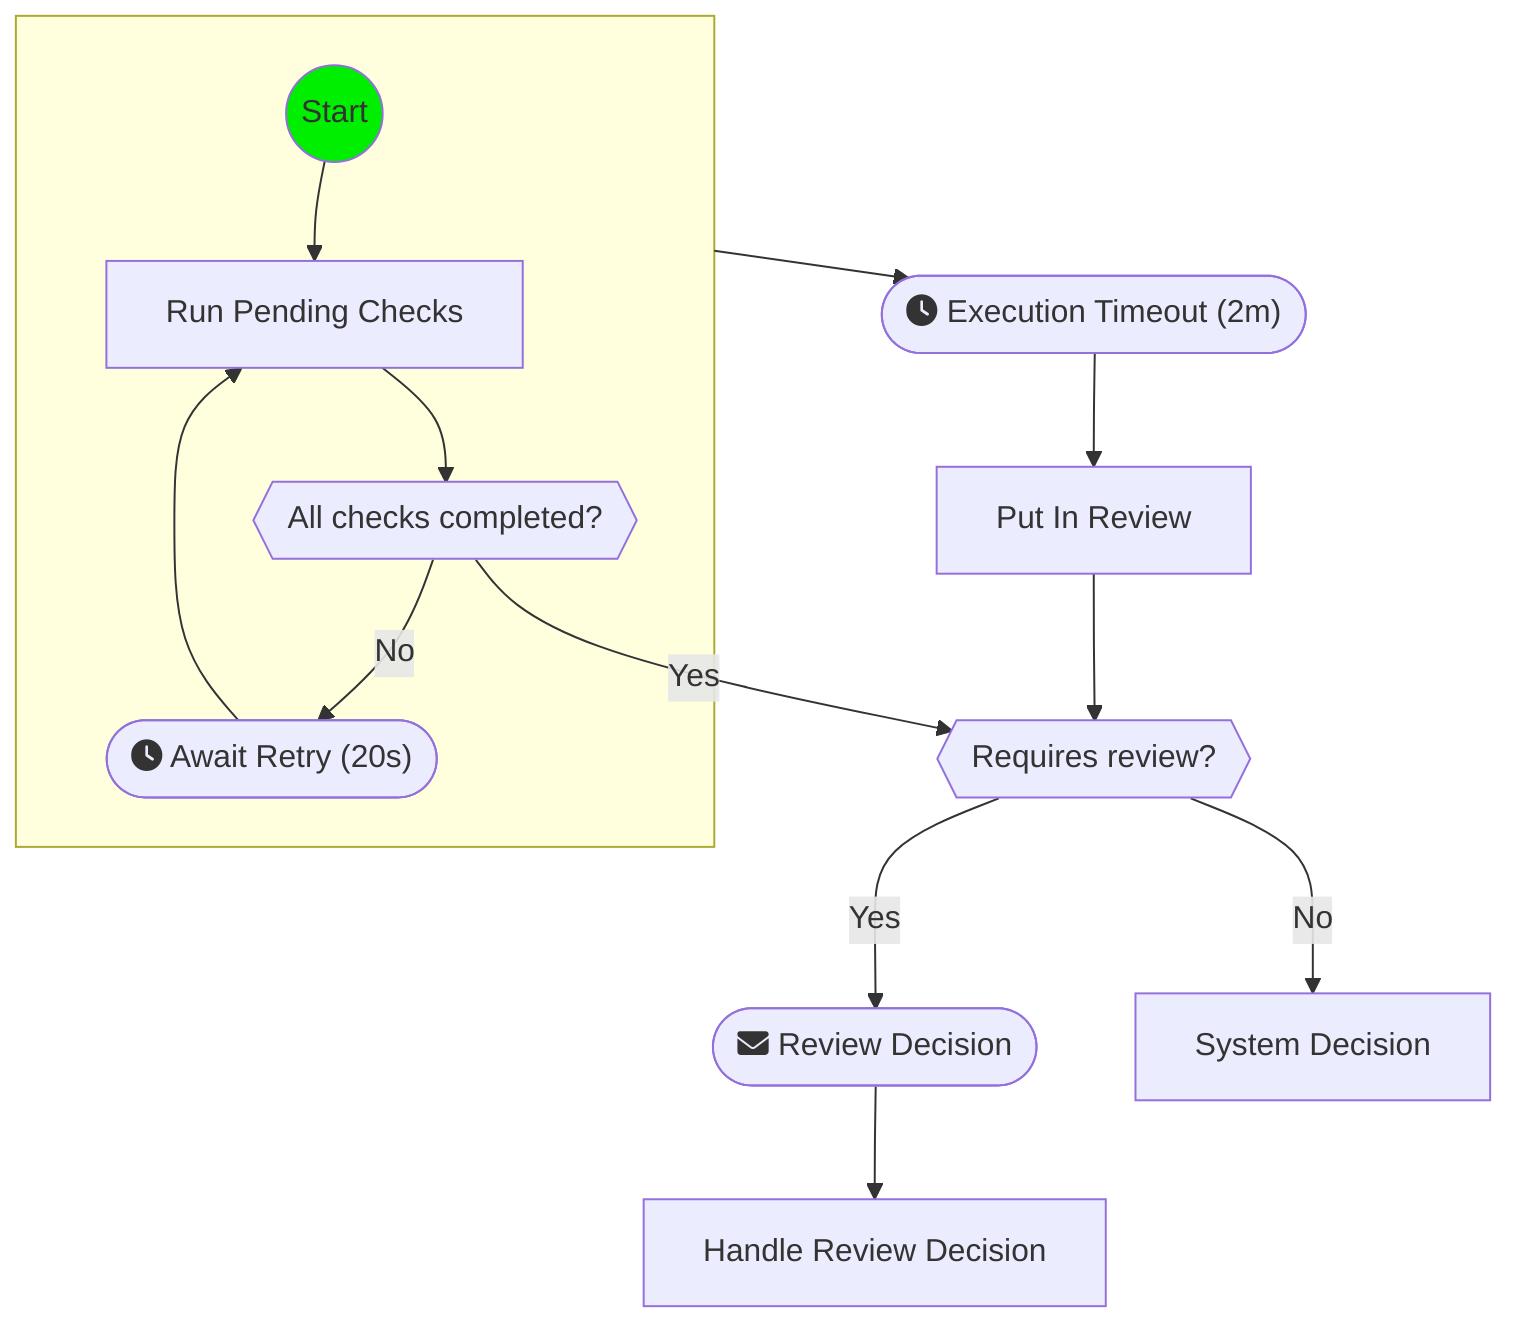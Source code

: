 flowchart TD
node0:::executed@{ shape: circle, label: "Start"}
subgraph node1 [" "]
node2["Run Pending Checks"]
node0 --> node2
node3@{ shape: hex, label: "All checks completed?"}
node2 --> node3
node4@{ shape: stadium, label: "fa:fa-clock Await Retry (20s)"}
node3 -->|"No"| node4
node4 --> node2
end
node7@{ shape: stadium, label: "fa:fa-clock Execution Timeout (2m)"}
node1 --> node7
node8["Put In Review"]
node7 --> node8
node9@{ shape: hex, label: "Requires review?"}
node8 --> node9
node3 -->|"Yes"| node9
node10@{ shape: stadium, label: "fa:fa-envelope Review Decision"}
node11["Handle Review Decision"]
node10 --> node11
node9 -->|"Yes"| node10
node12["System Decision"]
node9 -->|"No"| node12
classDef executed fill:#0e0